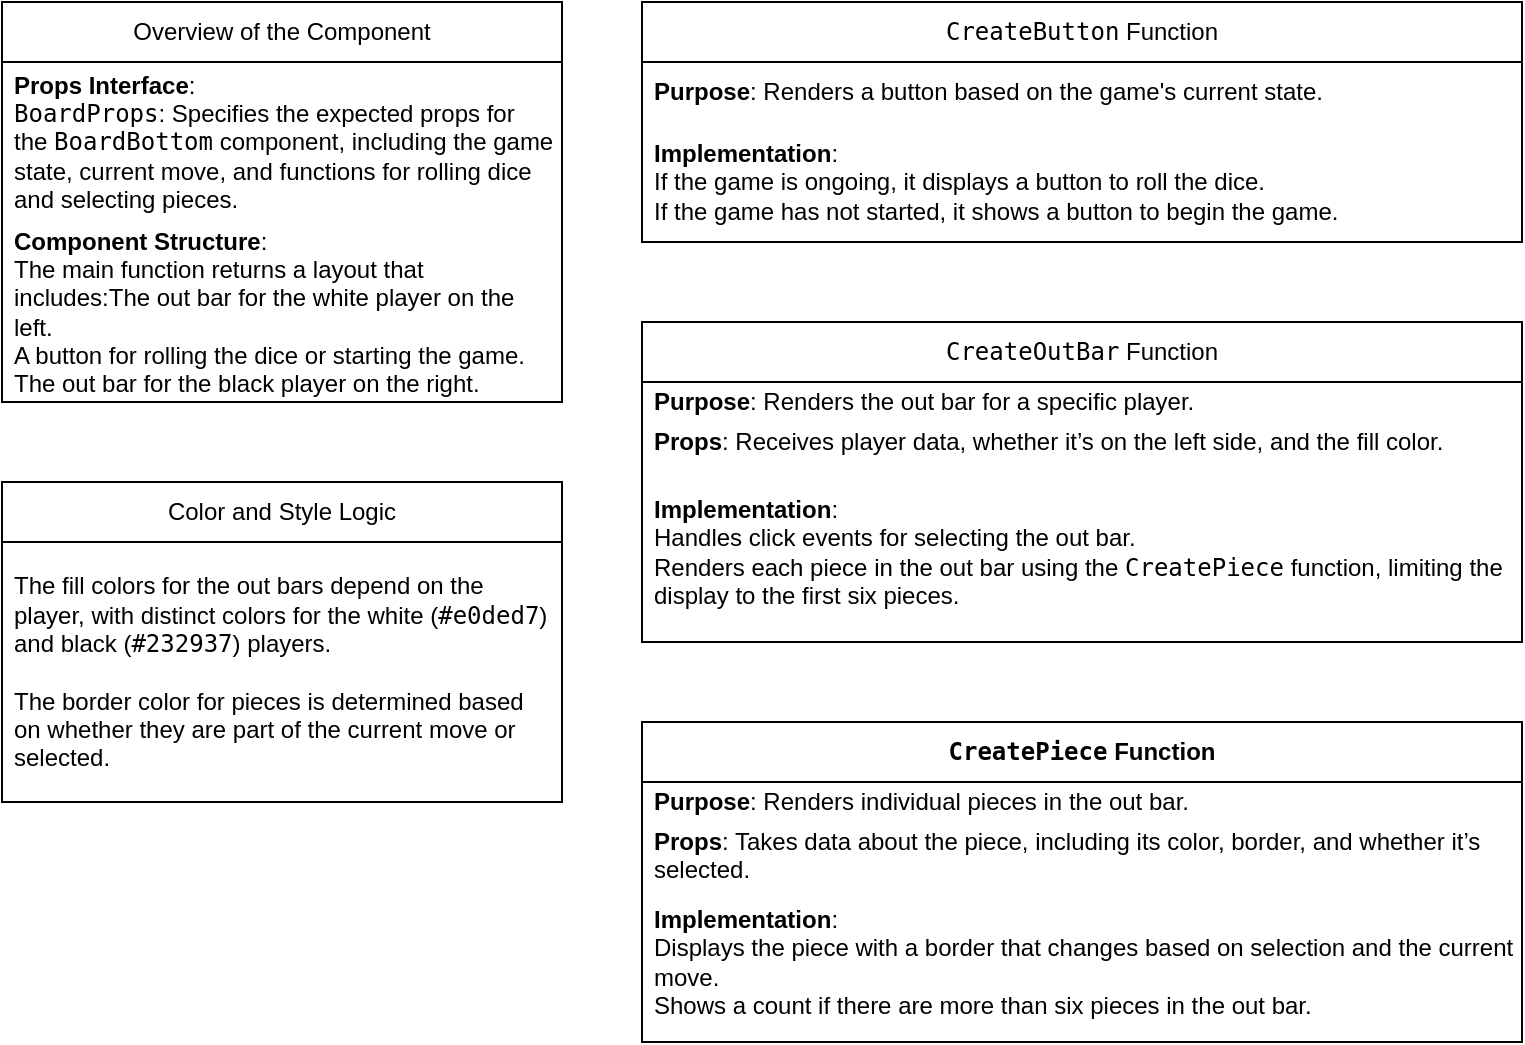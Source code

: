 <mxfile>
    <diagram id="ZtwjBWxhgt_7FyXZSihp" name="Page-1">
        <mxGraphModel dx="867" dy="602" grid="1" gridSize="10" guides="1" tooltips="1" connect="1" arrows="1" fold="1" page="1" pageScale="1" pageWidth="850" pageHeight="1100" math="0" shadow="0">
            <root>
                <mxCell id="0"/>
                <mxCell id="1" parent="0"/>
                <mxCell id="2" value="Overview of the Component" style="swimlane;fontStyle=0;childLayout=stackLayout;horizontal=1;startSize=30;horizontalStack=0;resizeParent=1;resizeParentMax=0;resizeLast=0;collapsible=1;marginBottom=0;whiteSpace=wrap;html=1;" vertex="1" parent="1">
                    <mxGeometry x="40" y="40" width="280" height="200" as="geometry"/>
                </mxCell>
                <mxCell id="3" value="&lt;strong style=&quot;background-color: initial;&quot;&gt;Props Interface&lt;/strong&gt;&lt;span style=&quot;background-color: initial;&quot;&gt;:&lt;/span&gt;&lt;br&gt;&lt;code&gt;BoardProps&lt;/code&gt;&lt;span style=&quot;background-color: initial;&quot;&gt;: Specifies the expected props for the &lt;/span&gt;&lt;code&gt;BoardBottom&lt;/code&gt;&lt;span style=&quot;background-color: initial;&quot;&gt; component, including the game state, current move, and functions for rolling dice and selecting pieces.&lt;/span&gt;" style="text;strokeColor=none;fillColor=none;align=left;verticalAlign=middle;spacingLeft=4;spacingRight=4;overflow=hidden;points=[[0,0.5],[1,0.5]];portConstraint=eastwest;rotatable=0;whiteSpace=wrap;html=1;" vertex="1" parent="2">
                    <mxGeometry y="30" width="280" height="80" as="geometry"/>
                </mxCell>
                <mxCell id="4" value="&lt;strong style=&quot;background-color: initial;&quot;&gt;Component Structure&lt;/strong&gt;&lt;span style=&quot;background-color: initial;&quot;&gt;:&lt;/span&gt;&lt;br&gt;&lt;span style=&quot;background-color: initial;&quot;&gt;The main function returns a layout that includes:&lt;/span&gt;&lt;span style=&quot;background-color: initial;&quot;&gt;The out bar for the white player on the left.&lt;/span&gt;&lt;br&gt;&lt;span style=&quot;background-color: initial;&quot;&gt;A button for rolling the dice or starting the game.&lt;/span&gt;&lt;br&gt;&lt;span style=&quot;background-color: initial;&quot;&gt;The out bar for the black player on the right.&lt;/span&gt;" style="text;strokeColor=none;fillColor=none;align=left;verticalAlign=middle;spacingLeft=4;spacingRight=4;overflow=hidden;points=[[0,0.5],[1,0.5]];portConstraint=eastwest;rotatable=0;whiteSpace=wrap;html=1;" vertex="1" parent="2">
                    <mxGeometry y="110" width="280" height="90" as="geometry"/>
                </mxCell>
                <mxCell id="5" value="&lt;code&gt;CreateButton&lt;/code&gt; Function" style="swimlane;fontStyle=0;childLayout=stackLayout;horizontal=1;startSize=30;horizontalStack=0;resizeParent=1;resizeParentMax=0;resizeLast=0;collapsible=1;marginBottom=0;whiteSpace=wrap;html=1;" vertex="1" parent="1">
                    <mxGeometry x="360" y="40" width="440" height="120" as="geometry"/>
                </mxCell>
                <mxCell id="6" value="&lt;strong&gt;Purpose&lt;/strong&gt;: Renders a button based on the game's current state." style="text;strokeColor=none;fillColor=none;align=left;verticalAlign=middle;spacingLeft=4;spacingRight=4;overflow=hidden;points=[[0,0.5],[1,0.5]];portConstraint=eastwest;rotatable=0;whiteSpace=wrap;html=1;" vertex="1" parent="5">
                    <mxGeometry y="30" width="440" height="30" as="geometry"/>
                </mxCell>
                <mxCell id="7" value="&lt;strong style=&quot;background-color: initial;&quot;&gt;Implementation&lt;/strong&gt;&lt;span style=&quot;background-color: initial;&quot;&gt;:&lt;/span&gt;&lt;br&gt;&lt;span style=&quot;background-color: initial;&quot;&gt;If the game is ongoing, it displays a button to roll the dice.&lt;/span&gt;&lt;br&gt;&lt;span style=&quot;background-color: initial;&quot;&gt;If the game has not started, it shows a button to begin the game.&lt;/span&gt;" style="text;strokeColor=none;fillColor=none;align=left;verticalAlign=middle;spacingLeft=4;spacingRight=4;overflow=hidden;points=[[0,0.5],[1,0.5]];portConstraint=eastwest;rotatable=0;whiteSpace=wrap;html=1;" vertex="1" parent="5">
                    <mxGeometry y="60" width="440" height="60" as="geometry"/>
                </mxCell>
                <mxCell id="9" value="&lt;code&gt;CreateOutBar&lt;/code&gt; Function" style="swimlane;fontStyle=0;childLayout=stackLayout;horizontal=1;startSize=30;horizontalStack=0;resizeParent=1;resizeParentMax=0;resizeLast=0;collapsible=1;marginBottom=0;whiteSpace=wrap;html=1;" vertex="1" parent="1">
                    <mxGeometry x="360" y="200" width="440" height="160" as="geometry"/>
                </mxCell>
                <mxCell id="10" value="&lt;strong&gt;Purpose&lt;/strong&gt;: Renders the out bar for a specific player." style="text;strokeColor=none;fillColor=none;align=left;verticalAlign=middle;spacingLeft=4;spacingRight=4;overflow=hidden;points=[[0,0.5],[1,0.5]];portConstraint=eastwest;rotatable=0;whiteSpace=wrap;html=1;" vertex="1" parent="9">
                    <mxGeometry y="30" width="440" height="20" as="geometry"/>
                </mxCell>
                <mxCell id="11" value="&lt;strong&gt;Props&lt;/strong&gt;: Receives player data, whether it’s on the left side, and the fill color." style="text;strokeColor=none;fillColor=none;align=left;verticalAlign=middle;spacingLeft=4;spacingRight=4;overflow=hidden;points=[[0,0.5],[1,0.5]];portConstraint=eastwest;rotatable=0;whiteSpace=wrap;html=1;" vertex="1" parent="9">
                    <mxGeometry y="50" width="440" height="20" as="geometry"/>
                </mxCell>
                <mxCell id="12" value="&lt;strong style=&quot;background-color: initial;&quot;&gt;Implementation&lt;/strong&gt;&lt;span style=&quot;background-color: initial;&quot;&gt;:&lt;/span&gt;&lt;br&gt;&lt;span style=&quot;background-color: initial;&quot;&gt;Handles click events for selecting the out bar.&lt;/span&gt;&lt;br&gt;&lt;span style=&quot;background-color: initial;&quot;&gt;Renders each piece in the out bar using the &lt;/span&gt;&lt;code&gt;CreatePiece&lt;/code&gt;&lt;span style=&quot;background-color: initial;&quot;&gt; function, limiting the display to the first six pieces.&lt;/span&gt;" style="text;strokeColor=none;fillColor=none;align=left;verticalAlign=middle;spacingLeft=4;spacingRight=4;overflow=hidden;points=[[0,0.5],[1,0.5]];portConstraint=eastwest;rotatable=0;whiteSpace=wrap;html=1;" vertex="1" parent="9">
                    <mxGeometry y="70" width="440" height="90" as="geometry"/>
                </mxCell>
                <mxCell id="13" value="&lt;strong&gt;&lt;code&gt;CreatePiece&lt;/code&gt; Function&lt;/strong&gt;" style="swimlane;fontStyle=0;childLayout=stackLayout;horizontal=1;startSize=30;horizontalStack=0;resizeParent=1;resizeParentMax=0;resizeLast=0;collapsible=1;marginBottom=0;whiteSpace=wrap;html=1;" vertex="1" parent="1">
                    <mxGeometry x="360" y="400" width="440" height="160" as="geometry"/>
                </mxCell>
                <mxCell id="14" value="&lt;strong&gt;Purpose&lt;/strong&gt;: Renders individual pieces in the out bar." style="text;strokeColor=none;fillColor=none;align=left;verticalAlign=middle;spacingLeft=4;spacingRight=4;overflow=hidden;points=[[0,0.5],[1,0.5]];portConstraint=eastwest;rotatable=0;whiteSpace=wrap;html=1;" vertex="1" parent="13">
                    <mxGeometry y="30" width="440" height="20" as="geometry"/>
                </mxCell>
                <mxCell id="15" value="&lt;strong&gt;Props&lt;/strong&gt;: Takes data about the piece, including its color, border, and whether it’s selected." style="text;strokeColor=none;fillColor=none;align=left;verticalAlign=middle;spacingLeft=4;spacingRight=4;overflow=hidden;points=[[0,0.5],[1,0.5]];portConstraint=eastwest;rotatable=0;whiteSpace=wrap;html=1;" vertex="1" parent="13">
                    <mxGeometry y="50" width="440" height="30" as="geometry"/>
                </mxCell>
                <mxCell id="16" value="&lt;strong style=&quot;background-color: initial;&quot;&gt;Implementation&lt;/strong&gt;&lt;span style=&quot;background-color: initial;&quot;&gt;:&lt;/span&gt;&lt;br&gt;&lt;span style=&quot;background-color: initial;&quot;&gt;Displays the piece with a border that changes based on selection and the current move.&lt;/span&gt;&lt;br&gt;&lt;span style=&quot;background-color: initial;&quot;&gt;Shows a count if there are more than six pieces in the out bar.&lt;/span&gt;" style="text;strokeColor=none;fillColor=none;align=left;verticalAlign=middle;spacingLeft=4;spacingRight=4;overflow=hidden;points=[[0,0.5],[1,0.5]];portConstraint=eastwest;rotatable=0;whiteSpace=wrap;html=1;" vertex="1" parent="13">
                    <mxGeometry y="80" width="440" height="80" as="geometry"/>
                </mxCell>
                <mxCell id="21" value="Color and Style Logic" style="swimlane;fontStyle=0;childLayout=stackLayout;horizontal=1;startSize=30;horizontalStack=0;resizeParent=1;resizeParentMax=0;resizeLast=0;collapsible=1;marginBottom=0;whiteSpace=wrap;html=1;" vertex="1" parent="1">
                    <mxGeometry x="40" y="280" width="280" height="160" as="geometry"/>
                </mxCell>
                <mxCell id="22" value="&lt;span style=&quot;background-color: initial;&quot;&gt;The fill colors for the out bars depend on the player, with distinct colors for the white (&lt;/span&gt;&lt;code&gt;#e0ded7&lt;/code&gt;&lt;span style=&quot;background-color: initial;&quot;&gt;) and black (&lt;/span&gt;&lt;code&gt;#232937&lt;/code&gt;&lt;span style=&quot;background-color: initial;&quot;&gt;) players.&lt;br&gt;&lt;/span&gt;&lt;br&gt;&lt;span style=&quot;background-color: initial;&quot;&gt;The border color for pieces is determined based on whether they are part of the current move or selected.&lt;/span&gt;" style="text;strokeColor=none;fillColor=none;align=left;verticalAlign=middle;spacingLeft=4;spacingRight=4;overflow=hidden;points=[[0,0.5],[1,0.5]];portConstraint=eastwest;rotatable=0;whiteSpace=wrap;html=1;" vertex="1" parent="21">
                    <mxGeometry y="30" width="280" height="130" as="geometry"/>
                </mxCell>
            </root>
        </mxGraphModel>
    </diagram>
</mxfile>